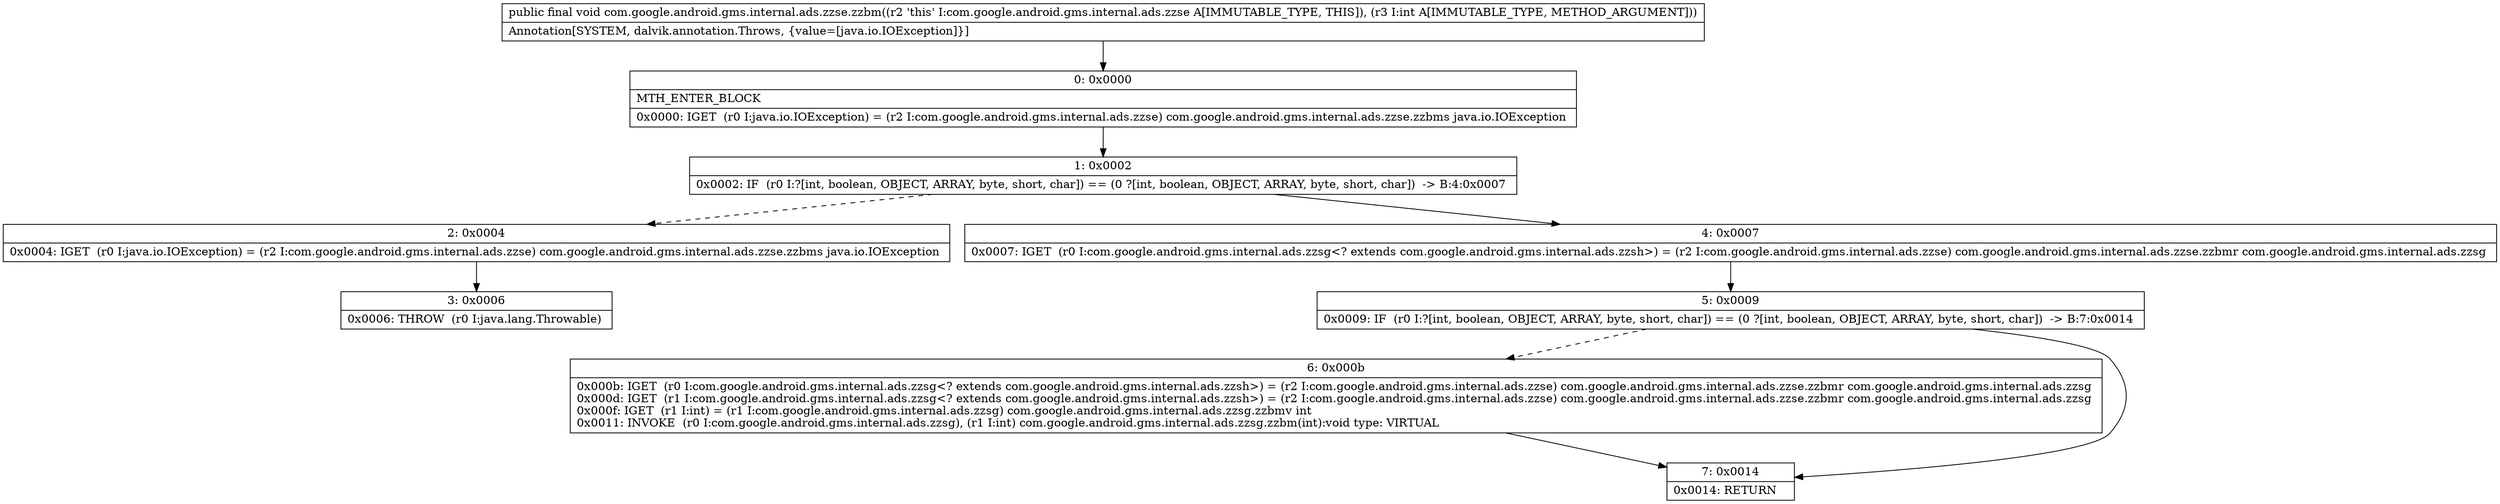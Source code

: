 digraph "CFG forcom.google.android.gms.internal.ads.zzse.zzbm(I)V" {
Node_0 [shape=record,label="{0\:\ 0x0000|MTH_ENTER_BLOCK\l|0x0000: IGET  (r0 I:java.io.IOException) = (r2 I:com.google.android.gms.internal.ads.zzse) com.google.android.gms.internal.ads.zzse.zzbms java.io.IOException \l}"];
Node_1 [shape=record,label="{1\:\ 0x0002|0x0002: IF  (r0 I:?[int, boolean, OBJECT, ARRAY, byte, short, char]) == (0 ?[int, boolean, OBJECT, ARRAY, byte, short, char])  \-\> B:4:0x0007 \l}"];
Node_2 [shape=record,label="{2\:\ 0x0004|0x0004: IGET  (r0 I:java.io.IOException) = (r2 I:com.google.android.gms.internal.ads.zzse) com.google.android.gms.internal.ads.zzse.zzbms java.io.IOException \l}"];
Node_3 [shape=record,label="{3\:\ 0x0006|0x0006: THROW  (r0 I:java.lang.Throwable) \l}"];
Node_4 [shape=record,label="{4\:\ 0x0007|0x0007: IGET  (r0 I:com.google.android.gms.internal.ads.zzsg\<? extends com.google.android.gms.internal.ads.zzsh\>) = (r2 I:com.google.android.gms.internal.ads.zzse) com.google.android.gms.internal.ads.zzse.zzbmr com.google.android.gms.internal.ads.zzsg \l}"];
Node_5 [shape=record,label="{5\:\ 0x0009|0x0009: IF  (r0 I:?[int, boolean, OBJECT, ARRAY, byte, short, char]) == (0 ?[int, boolean, OBJECT, ARRAY, byte, short, char])  \-\> B:7:0x0014 \l}"];
Node_6 [shape=record,label="{6\:\ 0x000b|0x000b: IGET  (r0 I:com.google.android.gms.internal.ads.zzsg\<? extends com.google.android.gms.internal.ads.zzsh\>) = (r2 I:com.google.android.gms.internal.ads.zzse) com.google.android.gms.internal.ads.zzse.zzbmr com.google.android.gms.internal.ads.zzsg \l0x000d: IGET  (r1 I:com.google.android.gms.internal.ads.zzsg\<? extends com.google.android.gms.internal.ads.zzsh\>) = (r2 I:com.google.android.gms.internal.ads.zzse) com.google.android.gms.internal.ads.zzse.zzbmr com.google.android.gms.internal.ads.zzsg \l0x000f: IGET  (r1 I:int) = (r1 I:com.google.android.gms.internal.ads.zzsg) com.google.android.gms.internal.ads.zzsg.zzbmv int \l0x0011: INVOKE  (r0 I:com.google.android.gms.internal.ads.zzsg), (r1 I:int) com.google.android.gms.internal.ads.zzsg.zzbm(int):void type: VIRTUAL \l}"];
Node_7 [shape=record,label="{7\:\ 0x0014|0x0014: RETURN   \l}"];
MethodNode[shape=record,label="{public final void com.google.android.gms.internal.ads.zzse.zzbm((r2 'this' I:com.google.android.gms.internal.ads.zzse A[IMMUTABLE_TYPE, THIS]), (r3 I:int A[IMMUTABLE_TYPE, METHOD_ARGUMENT]))  | Annotation[SYSTEM, dalvik.annotation.Throws, \{value=[java.io.IOException]\}]\l}"];
MethodNode -> Node_0;
Node_0 -> Node_1;
Node_1 -> Node_2[style=dashed];
Node_1 -> Node_4;
Node_2 -> Node_3;
Node_4 -> Node_5;
Node_5 -> Node_6[style=dashed];
Node_5 -> Node_7;
Node_6 -> Node_7;
}

